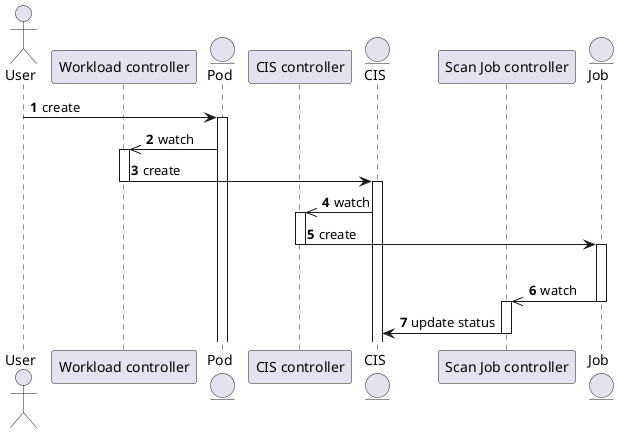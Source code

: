 @startuml
autonumber

actor       User       as user
participant "Workload controller" as wc
entity      Pod      as pod
participant "CIS controller" as cc
entity      CIS      as cis
participant "Scan Job controller" as jc
entity      Job      as job

user -> pod : create
activate pod 

wc <<- pod : watch
activate wc
wc -> cis : create
deactivate wc
activate cis

cc <<- cis : watch
activate cc
cc -> job : create
deactivate cc
activate job

|||

jc <<- job: watch
deactivate job
activate jc
jc -> cis : update status
deactivate jc

@enduml
